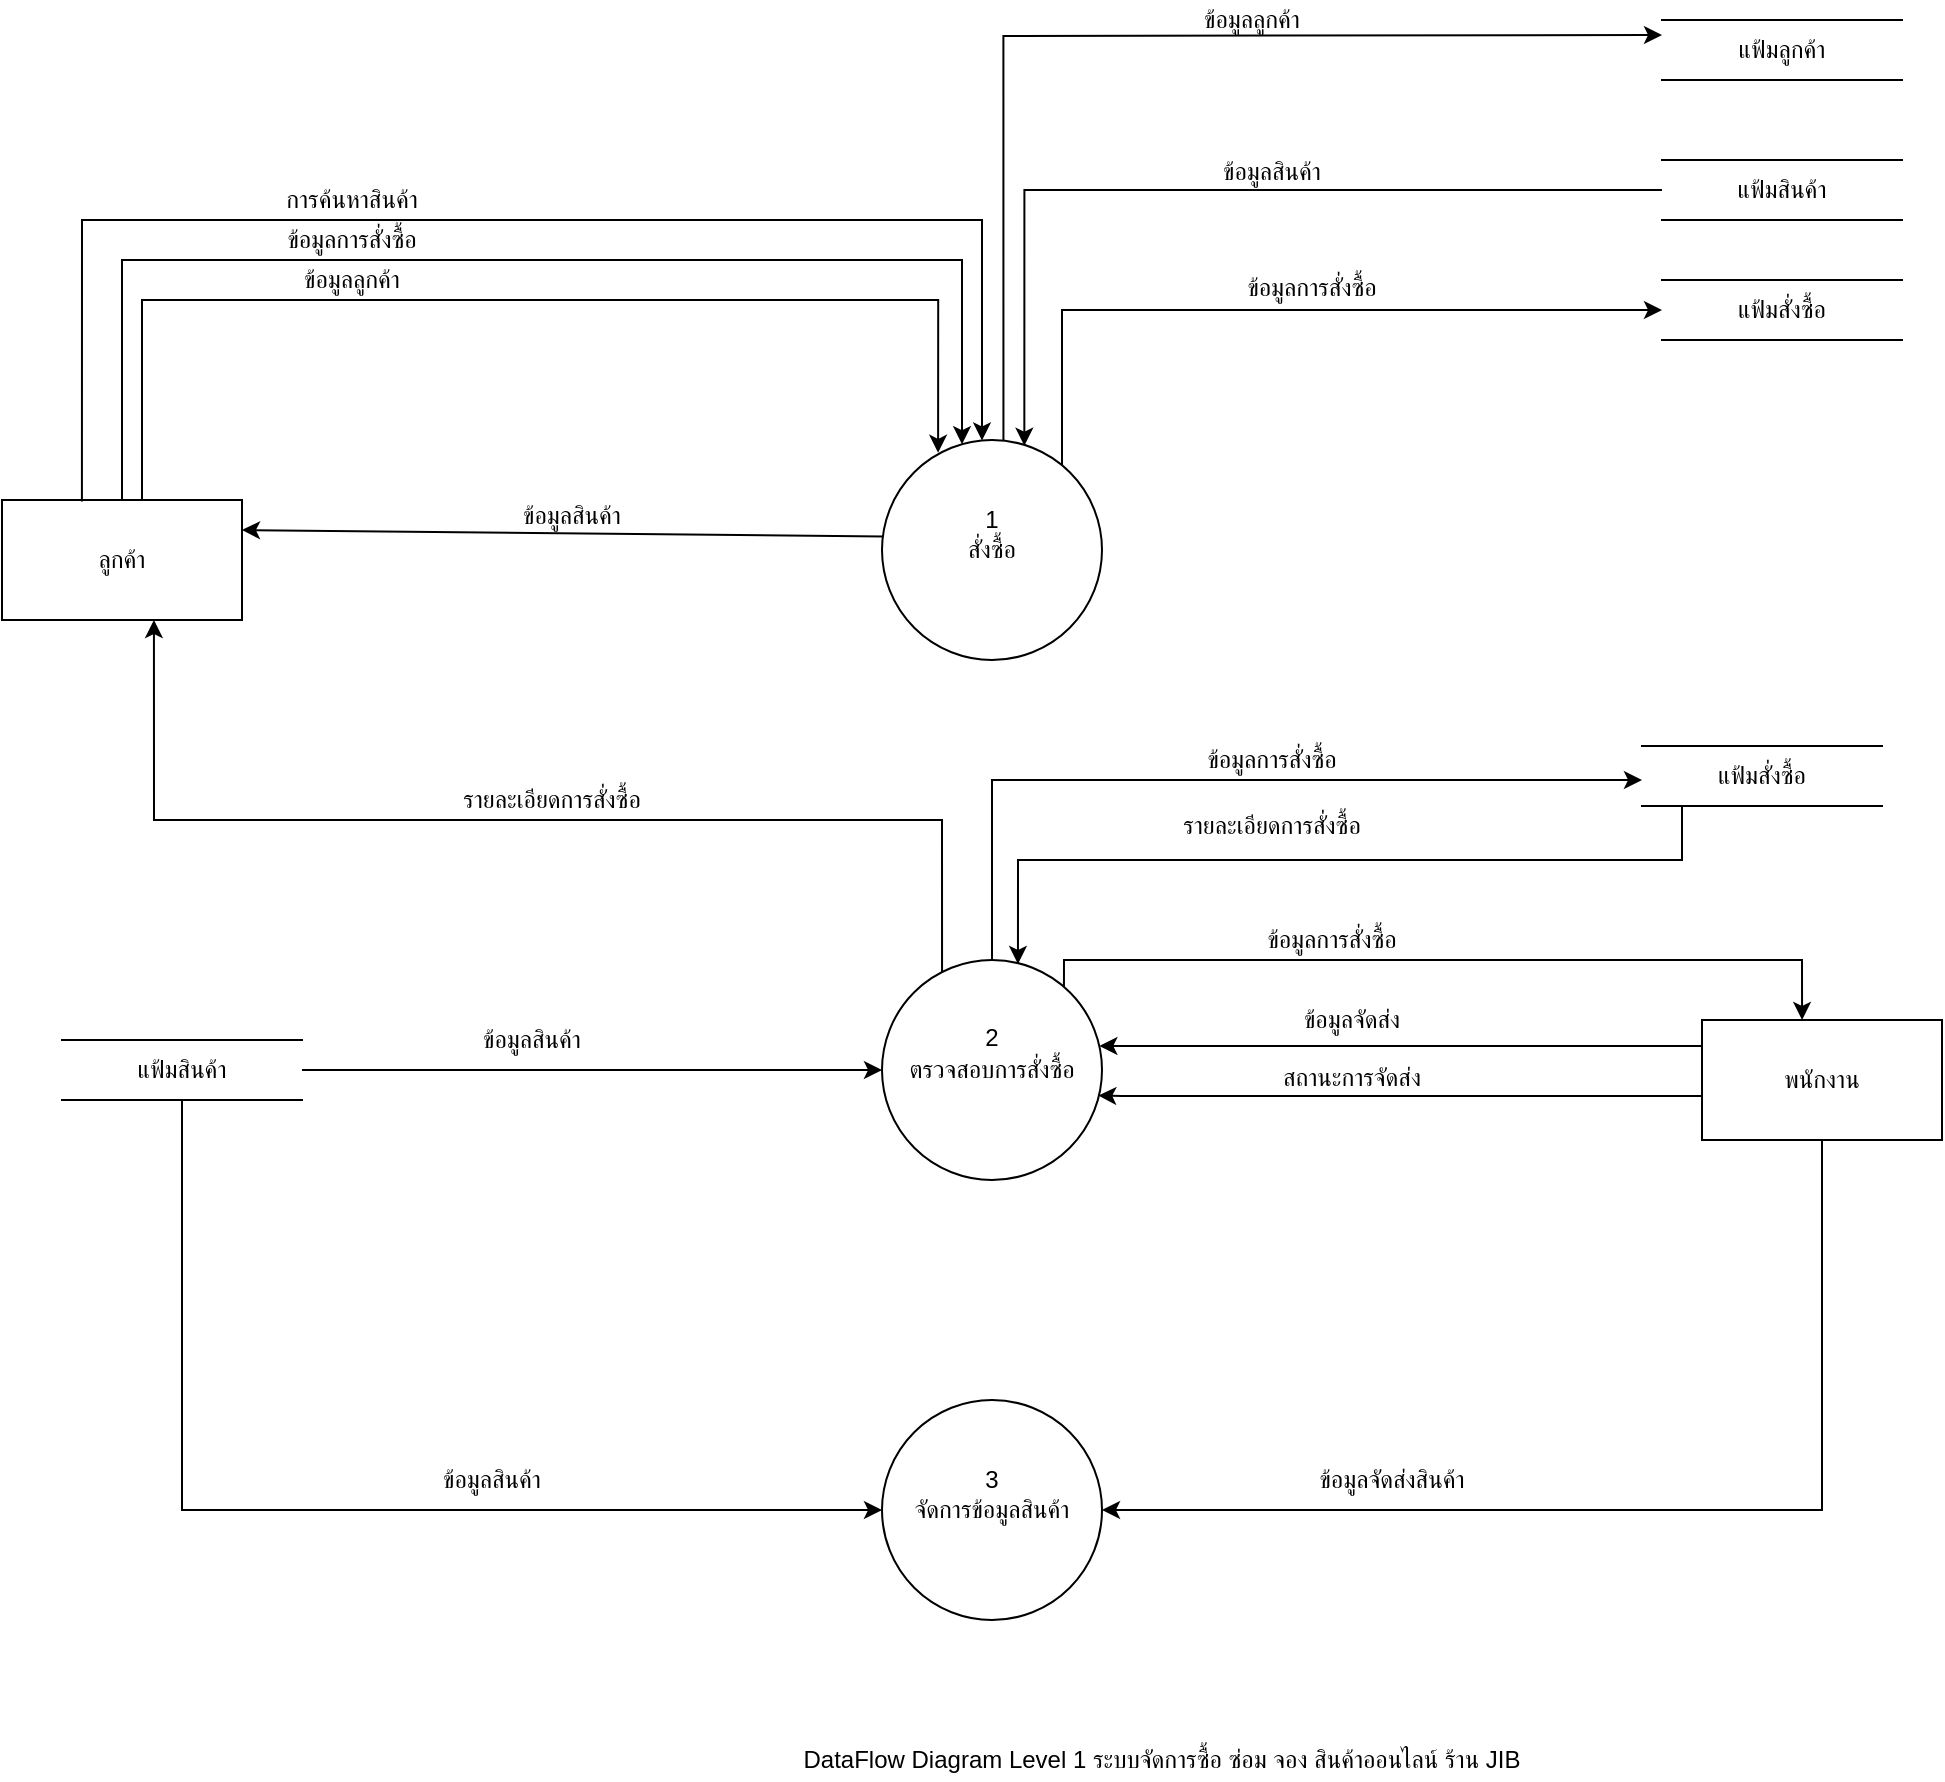 <mxfile version="14.4.4" type="github">
  <diagram id="97s5W6zogUnw-100F3bP" name="Page-1">
    <mxGraphModel dx="1039" dy="1631" grid="1" gridSize="10" guides="1" tooltips="1" connect="1" arrows="1" fold="1" page="1" pageScale="1" pageWidth="850" pageHeight="1100" math="0" shadow="0">
      <root>
        <mxCell id="0" />
        <mxCell id="1" parent="0" />
        <mxCell id="4YyB8-v-8qMEgtiMz1is-12" style="edgeStyle=orthogonalEdgeStyle;rounded=0;orthogonalLoop=1;jettySize=auto;html=1;" parent="1" source="4YyB8-v-8qMEgtiMz1is-1" target="4YyB8-v-8qMEgtiMz1is-4" edge="1">
          <mxGeometry relative="1" as="geometry">
            <mxPoint x="520" y="40" as="targetPoint" />
            <Array as="points">
              <mxPoint x="110" y="-10" />
              <mxPoint x="530" y="-10" />
            </Array>
          </mxGeometry>
        </mxCell>
        <mxCell id="4YyB8-v-8qMEgtiMz1is-14" style="edgeStyle=orthogonalEdgeStyle;rounded=0;orthogonalLoop=1;jettySize=auto;html=1;entryX=0.255;entryY=0.058;entryDx=0;entryDy=0;entryPerimeter=0;" parent="1" source="4YyB8-v-8qMEgtiMz1is-1" target="4YyB8-v-8qMEgtiMz1is-4" edge="1">
          <mxGeometry relative="1" as="geometry">
            <mxPoint x="470" y="30" as="targetPoint" />
            <Array as="points">
              <mxPoint x="120" y="10" />
              <mxPoint x="518" y="10" />
            </Array>
          </mxGeometry>
        </mxCell>
        <mxCell id="4YyB8-v-8qMEgtiMz1is-1" value="ลูกค้า" style="rounded=0;whiteSpace=wrap;html=1;" parent="1" vertex="1">
          <mxGeometry x="50" y="110" width="120" height="60" as="geometry" />
        </mxCell>
        <mxCell id="4YyB8-v-8qMEgtiMz1is-15" style="edgeStyle=none;rounded=0;orthogonalLoop=1;jettySize=auto;html=1;entryX=1;entryY=0.25;entryDx=0;entryDy=0;exitX=0.008;exitY=0.439;exitDx=0;exitDy=0;exitPerimeter=0;" parent="1" source="4YyB8-v-8qMEgtiMz1is-4" target="4YyB8-v-8qMEgtiMz1is-1" edge="1">
          <mxGeometry relative="1" as="geometry" />
        </mxCell>
        <mxCell id="4YyB8-v-8qMEgtiMz1is-17" style="edgeStyle=orthogonalEdgeStyle;rounded=0;orthogonalLoop=1;jettySize=auto;html=1;entryX=0.633;entryY=1;entryDx=0;entryDy=0;entryPerimeter=0;exitX=0.273;exitY=0.073;exitDx=0;exitDy=0;exitPerimeter=0;" parent="1" source="4YyB8-v-8qMEgtiMz1is-28" target="4YyB8-v-8qMEgtiMz1is-1" edge="1">
          <mxGeometry relative="1" as="geometry">
            <mxPoint x="560" y="270" as="sourcePoint" />
            <Array as="points">
              <mxPoint x="520" y="270" />
              <mxPoint x="126" y="270" />
            </Array>
          </mxGeometry>
        </mxCell>
        <mxCell id="4YyB8-v-8qMEgtiMz1is-22" style="edgeStyle=orthogonalEdgeStyle;rounded=0;orthogonalLoop=1;jettySize=auto;html=1;entryX=0;entryY=0.25;entryDx=0;entryDy=0;exitX=0.552;exitY=0.005;exitDx=0;exitDy=0;exitPerimeter=0;" parent="1" source="4YyB8-v-8qMEgtiMz1is-4" target="4YyB8-v-8qMEgtiMz1is-18" edge="1">
          <mxGeometry relative="1" as="geometry">
            <mxPoint x="570" y="-130" as="targetPoint" />
            <Array as="points">
              <mxPoint x="551" y="-122" />
              <mxPoint x="551" y="-122" />
            </Array>
          </mxGeometry>
        </mxCell>
        <mxCell id="4YyB8-v-8qMEgtiMz1is-26" style="edgeStyle=orthogonalEdgeStyle;rounded=0;orthogonalLoop=1;jettySize=auto;html=1;entryX=0;entryY=0.5;entryDx=0;entryDy=0;" parent="1" source="4YyB8-v-8qMEgtiMz1is-4" target="4YyB8-v-8qMEgtiMz1is-21" edge="1">
          <mxGeometry relative="1" as="geometry">
            <Array as="points">
              <mxPoint x="580" y="15" />
            </Array>
          </mxGeometry>
        </mxCell>
        <mxCell id="4YyB8-v-8qMEgtiMz1is-4" value="สั่งซื้อ" style="ellipse;whiteSpace=wrap;html=1;aspect=fixed;" parent="1" vertex="1">
          <mxGeometry x="490" y="80" width="110" height="110" as="geometry" />
        </mxCell>
        <mxCell id="4YyB8-v-8qMEgtiMz1is-5" value="1" style="text;html=1;strokeColor=none;fillColor=none;align=center;verticalAlign=middle;whiteSpace=wrap;rounded=0;" parent="1" vertex="1">
          <mxGeometry x="525" y="110" width="40" height="20" as="geometry" />
        </mxCell>
        <mxCell id="4YyB8-v-8qMEgtiMz1is-6" style="edgeStyle=orthogonalEdgeStyle;rounded=0;orthogonalLoop=1;jettySize=auto;html=1;exitX=0.333;exitY=0.012;exitDx=0;exitDy=0;exitPerimeter=0;" parent="1" source="4YyB8-v-8qMEgtiMz1is-1" target="4YyB8-v-8qMEgtiMz1is-4" edge="1">
          <mxGeometry relative="1" as="geometry">
            <mxPoint x="90" y="100" as="sourcePoint" />
            <mxPoint x="412" y="70" as="targetPoint" />
            <Array as="points">
              <mxPoint x="90" y="-30" />
              <mxPoint x="540" y="-30" />
            </Array>
          </mxGeometry>
        </mxCell>
        <mxCell id="4YyB8-v-8qMEgtiMz1is-7" value="การค้นหาสินค้า" style="text;html=1;strokeColor=none;fillColor=none;align=center;verticalAlign=middle;whiteSpace=wrap;rounded=0;" parent="1" vertex="1">
          <mxGeometry x="180" y="-50" width="90" height="20" as="geometry" />
        </mxCell>
        <mxCell id="4YyB8-v-8qMEgtiMz1is-9" value="ข้อมูลสินค้า" style="text;html=1;strokeColor=none;fillColor=none;align=center;verticalAlign=middle;whiteSpace=wrap;rounded=0;" parent="1" vertex="1">
          <mxGeometry x="280" y="108" width="110" height="20" as="geometry" />
        </mxCell>
        <mxCell id="4YyB8-v-8qMEgtiMz1is-11" value="ข้อมูลการสั่งซื้อ" style="text;html=1;strokeColor=none;fillColor=none;align=center;verticalAlign=middle;whiteSpace=wrap;rounded=0;" parent="1" vertex="1">
          <mxGeometry x="180" y="-30" width="90" height="20" as="geometry" />
        </mxCell>
        <mxCell id="4YyB8-v-8qMEgtiMz1is-13" value="ข้อมูลลูกค้า" style="text;html=1;strokeColor=none;fillColor=none;align=center;verticalAlign=middle;whiteSpace=wrap;rounded=0;" parent="1" vertex="1">
          <mxGeometry x="180" y="-10" width="90" height="20" as="geometry" />
        </mxCell>
        <mxCell id="4YyB8-v-8qMEgtiMz1is-16" value="รายละเอียดการสั่งซื้อ" style="text;html=1;strokeColor=none;fillColor=none;align=center;verticalAlign=middle;whiteSpace=wrap;rounded=0;" parent="1" vertex="1">
          <mxGeometry x="270" y="250" width="110" height="20" as="geometry" />
        </mxCell>
        <mxCell id="4YyB8-v-8qMEgtiMz1is-18" value="แฟ้มลูกค้า" style="shape=partialRectangle;whiteSpace=wrap;html=1;left=0;right=0;fillColor=none;" parent="1" vertex="1">
          <mxGeometry x="880" y="-130" width="120" height="30" as="geometry" />
        </mxCell>
        <mxCell id="4YyB8-v-8qMEgtiMz1is-24" style="edgeStyle=orthogonalEdgeStyle;rounded=0;orthogonalLoop=1;jettySize=auto;html=1;entryX=0.647;entryY=0.026;entryDx=0;entryDy=0;entryPerimeter=0;" parent="1" source="4YyB8-v-8qMEgtiMz1is-19" target="4YyB8-v-8qMEgtiMz1is-4" edge="1">
          <mxGeometry relative="1" as="geometry" />
        </mxCell>
        <mxCell id="4YyB8-v-8qMEgtiMz1is-19" value="แฟ้มสินค้า" style="shape=partialRectangle;whiteSpace=wrap;html=1;left=0;right=0;fillColor=none;" parent="1" vertex="1">
          <mxGeometry x="880" y="-60" width="120" height="30" as="geometry" />
        </mxCell>
        <mxCell id="4YyB8-v-8qMEgtiMz1is-21" value="แฟ้มสั่งซื้อ" style="shape=partialRectangle;whiteSpace=wrap;html=1;left=0;right=0;fillColor=none;" parent="1" vertex="1">
          <mxGeometry x="880" width="120" height="30" as="geometry" />
        </mxCell>
        <mxCell id="4YyB8-v-8qMEgtiMz1is-23" value="ข้อมูลลูกค้า" style="text;html=1;strokeColor=none;fillColor=none;align=center;verticalAlign=middle;whiteSpace=wrap;rounded=0;" parent="1" vertex="1">
          <mxGeometry x="630" y="-140" width="90" height="20" as="geometry" />
        </mxCell>
        <mxCell id="4YyB8-v-8qMEgtiMz1is-25" value="ข้อมูลสินค้า" style="text;html=1;strokeColor=none;fillColor=none;align=center;verticalAlign=middle;whiteSpace=wrap;rounded=0;" parent="1" vertex="1">
          <mxGeometry x="630" y="-64" width="110" height="20" as="geometry" />
        </mxCell>
        <mxCell id="4YyB8-v-8qMEgtiMz1is-27" value="ข้อมูลการสั่งซื้อ" style="text;html=1;strokeColor=none;fillColor=none;align=center;verticalAlign=middle;whiteSpace=wrap;rounded=0;" parent="1" vertex="1">
          <mxGeometry x="650" y="-6" width="110" height="20" as="geometry" />
        </mxCell>
        <mxCell id="4YyB8-v-8qMEgtiMz1is-34" style="edgeStyle=orthogonalEdgeStyle;rounded=0;orthogonalLoop=1;jettySize=auto;html=1;" parent="1" source="4YyB8-v-8qMEgtiMz1is-28" target="4YyB8-v-8qMEgtiMz1is-33" edge="1">
          <mxGeometry relative="1" as="geometry">
            <mxPoint x="545" y="250" as="targetPoint" />
            <Array as="points">
              <mxPoint x="545" y="250" />
            </Array>
          </mxGeometry>
        </mxCell>
        <mxCell id="4YyB8-v-8qMEgtiMz1is-41" style="edgeStyle=orthogonalEdgeStyle;rounded=0;orthogonalLoop=1;jettySize=auto;html=1;entryX=0.417;entryY=0;entryDx=0;entryDy=0;entryPerimeter=0;exitX=0.827;exitY=0.127;exitDx=0;exitDy=0;exitPerimeter=0;" parent="1" source="4YyB8-v-8qMEgtiMz1is-28" target="4YyB8-v-8qMEgtiMz1is-39" edge="1">
          <mxGeometry relative="1" as="geometry">
            <mxPoint x="580" y="340" as="sourcePoint" />
            <Array as="points">
              <mxPoint x="581" y="340" />
              <mxPoint x="950" y="340" />
            </Array>
          </mxGeometry>
        </mxCell>
        <mxCell id="4YyB8-v-8qMEgtiMz1is-28" value="ตรวจสอบการสั่งซื้อ" style="ellipse;whiteSpace=wrap;html=1;aspect=fixed;" parent="1" vertex="1">
          <mxGeometry x="490" y="340" width="110" height="110" as="geometry" />
        </mxCell>
        <mxCell id="4YyB8-v-8qMEgtiMz1is-29" value="2" style="text;html=1;strokeColor=none;fillColor=none;align=center;verticalAlign=middle;whiteSpace=wrap;rounded=0;" parent="1" vertex="1">
          <mxGeometry x="525" y="369" width="40" height="20" as="geometry" />
        </mxCell>
        <mxCell id="4YyB8-v-8qMEgtiMz1is-32" style="edgeStyle=orthogonalEdgeStyle;rounded=0;orthogonalLoop=1;jettySize=auto;html=1;entryX=0;entryY=0.5;entryDx=0;entryDy=0;" parent="1" source="4YyB8-v-8qMEgtiMz1is-30" target="4YyB8-v-8qMEgtiMz1is-28" edge="1">
          <mxGeometry relative="1" as="geometry" />
        </mxCell>
        <mxCell id="4YyB8-v-8qMEgtiMz1is-51" style="edgeStyle=orthogonalEdgeStyle;rounded=0;orthogonalLoop=1;jettySize=auto;html=1;entryX=0;entryY=0.5;entryDx=0;entryDy=0;" parent="1" source="4YyB8-v-8qMEgtiMz1is-30" target="4YyB8-v-8qMEgtiMz1is-47" edge="1">
          <mxGeometry relative="1" as="geometry">
            <mxPoint x="140" y="630" as="targetPoint" />
            <Array as="points">
              <mxPoint x="140" y="615" />
            </Array>
          </mxGeometry>
        </mxCell>
        <mxCell id="4YyB8-v-8qMEgtiMz1is-30" value="แฟ้มสินค้า" style="shape=partialRectangle;whiteSpace=wrap;html=1;left=0;right=0;fillColor=none;" parent="1" vertex="1">
          <mxGeometry x="80" y="380" width="120" height="30" as="geometry" />
        </mxCell>
        <mxCell id="4YyB8-v-8qMEgtiMz1is-31" value="ข้อมูลสินค้า" style="text;html=1;strokeColor=none;fillColor=none;align=center;verticalAlign=middle;whiteSpace=wrap;rounded=0;" parent="1" vertex="1">
          <mxGeometry x="260" y="370" width="110" height="20" as="geometry" />
        </mxCell>
        <mxCell id="4YyB8-v-8qMEgtiMz1is-38" style="edgeStyle=orthogonalEdgeStyle;rounded=0;orthogonalLoop=1;jettySize=auto;html=1;entryX=0.618;entryY=0.018;entryDx=0;entryDy=0;entryPerimeter=0;" parent="1" source="4YyB8-v-8qMEgtiMz1is-33" target="4YyB8-v-8qMEgtiMz1is-28" edge="1">
          <mxGeometry relative="1" as="geometry">
            <mxPoint x="930" y="320" as="targetPoint" />
            <Array as="points">
              <mxPoint x="890" y="290" />
              <mxPoint x="558" y="290" />
            </Array>
          </mxGeometry>
        </mxCell>
        <mxCell id="4YyB8-v-8qMEgtiMz1is-33" value="แฟ้มสั่งซื้อ" style="shape=partialRectangle;whiteSpace=wrap;html=1;left=0;right=0;fillColor=none;" parent="1" vertex="1">
          <mxGeometry x="870" y="233" width="120" height="30" as="geometry" />
        </mxCell>
        <mxCell id="4YyB8-v-8qMEgtiMz1is-35" value="ข้อมูลการสั่งซื้อ" style="text;html=1;strokeColor=none;fillColor=none;align=center;verticalAlign=middle;whiteSpace=wrap;rounded=0;" parent="1" vertex="1">
          <mxGeometry x="640" y="230" width="90" height="20" as="geometry" />
        </mxCell>
        <mxCell id="4YyB8-v-8qMEgtiMz1is-37" value="รายละเอียดการสั่งซื้อ" style="text;html=1;strokeColor=none;fillColor=none;align=center;verticalAlign=middle;whiteSpace=wrap;rounded=0;" parent="1" vertex="1">
          <mxGeometry x="630" y="263" width="110" height="20" as="geometry" />
        </mxCell>
        <mxCell id="4YyB8-v-8qMEgtiMz1is-42" style="edgeStyle=orthogonalEdgeStyle;rounded=0;orthogonalLoop=1;jettySize=auto;html=1;" parent="1" target="4YyB8-v-8qMEgtiMz1is-28" edge="1">
          <mxGeometry relative="1" as="geometry">
            <mxPoint x="900" y="383" as="sourcePoint" />
            <mxPoint x="600" y="383" as="targetPoint" />
            <Array as="points">
              <mxPoint x="670" y="383" />
              <mxPoint x="670" y="383" />
            </Array>
          </mxGeometry>
        </mxCell>
        <mxCell id="4YyB8-v-8qMEgtiMz1is-49" style="edgeStyle=orthogonalEdgeStyle;rounded=0;orthogonalLoop=1;jettySize=auto;html=1;entryX=1;entryY=0.5;entryDx=0;entryDy=0;" parent="1" source="4YyB8-v-8qMEgtiMz1is-39" target="4YyB8-v-8qMEgtiMz1is-47" edge="1">
          <mxGeometry relative="1" as="geometry">
            <mxPoint x="960" y="650" as="targetPoint" />
            <Array as="points">
              <mxPoint x="960" y="615" />
            </Array>
          </mxGeometry>
        </mxCell>
        <mxCell id="4YyB8-v-8qMEgtiMz1is-39" value="พนักงาน" style="rounded=0;whiteSpace=wrap;html=1;" parent="1" vertex="1">
          <mxGeometry x="900" y="370" width="120" height="60" as="geometry" />
        </mxCell>
        <mxCell id="4YyB8-v-8qMEgtiMz1is-40" value="ข้อมูลการสั่งซื้อ" style="text;html=1;strokeColor=none;fillColor=none;align=center;verticalAlign=middle;whiteSpace=wrap;rounded=0;" parent="1" vertex="1">
          <mxGeometry x="670" y="320" width="90" height="20" as="geometry" />
        </mxCell>
        <mxCell id="4YyB8-v-8qMEgtiMz1is-43" value="ข้อมูลจัดส่ง" style="text;html=1;strokeColor=none;fillColor=none;align=center;verticalAlign=middle;whiteSpace=wrap;rounded=0;" parent="1" vertex="1">
          <mxGeometry x="680" y="360" width="90" height="20" as="geometry" />
        </mxCell>
        <mxCell id="4YyB8-v-8qMEgtiMz1is-45" value="สถานะการจัดส่ง" style="text;html=1;strokeColor=none;fillColor=none;align=center;verticalAlign=middle;whiteSpace=wrap;rounded=0;" parent="1" vertex="1">
          <mxGeometry x="680" y="389" width="90" height="20" as="geometry" />
        </mxCell>
        <mxCell id="4YyB8-v-8qMEgtiMz1is-46" style="edgeStyle=orthogonalEdgeStyle;rounded=0;orthogonalLoop=1;jettySize=auto;html=1;entryX=0.983;entryY=0.616;entryDx=0;entryDy=0;entryPerimeter=0;" parent="1" target="4YyB8-v-8qMEgtiMz1is-28" edge="1">
          <mxGeometry relative="1" as="geometry">
            <mxPoint x="900" y="410" as="sourcePoint" />
            <mxPoint x="630" y="450" as="targetPoint" />
            <Array as="points">
              <mxPoint x="900" y="408" />
              <mxPoint x="610" y="408" />
            </Array>
          </mxGeometry>
        </mxCell>
        <mxCell id="4YyB8-v-8qMEgtiMz1is-47" value="จัดการข้อมูลสินค้า" style="ellipse;whiteSpace=wrap;html=1;aspect=fixed;" parent="1" vertex="1">
          <mxGeometry x="490" y="560" width="110" height="110" as="geometry" />
        </mxCell>
        <mxCell id="4YyB8-v-8qMEgtiMz1is-48" value="3" style="text;html=1;strokeColor=none;fillColor=none;align=center;verticalAlign=middle;whiteSpace=wrap;rounded=0;" parent="1" vertex="1">
          <mxGeometry x="525" y="590" width="40" height="20" as="geometry" />
        </mxCell>
        <mxCell id="4YyB8-v-8qMEgtiMz1is-50" value="ข้อมูลจัดส่งสินค้า" style="text;html=1;strokeColor=none;fillColor=none;align=center;verticalAlign=middle;whiteSpace=wrap;rounded=0;" parent="1" vertex="1">
          <mxGeometry x="700" y="590" width="90" height="20" as="geometry" />
        </mxCell>
        <mxCell id="4YyB8-v-8qMEgtiMz1is-52" value="ข้อมูลสินค้า" style="text;html=1;strokeColor=none;fillColor=none;align=center;verticalAlign=middle;whiteSpace=wrap;rounded=0;" parent="1" vertex="1">
          <mxGeometry x="240" y="590" width="110" height="20" as="geometry" />
        </mxCell>
        <mxCell id="rlFVlTde8RNro1qCJBSL-1" value="DataFlow Diagram Level 1 ระบบจัดการซื้อ ซ่อม จอง สินค้าออนไลน์ ร้าน JIB" style="text;html=1;strokeColor=none;fillColor=none;align=center;verticalAlign=middle;whiteSpace=wrap;rounded=0;" vertex="1" parent="1">
          <mxGeometry x="400" y="730" width="460" height="20" as="geometry" />
        </mxCell>
      </root>
    </mxGraphModel>
  </diagram>
</mxfile>
